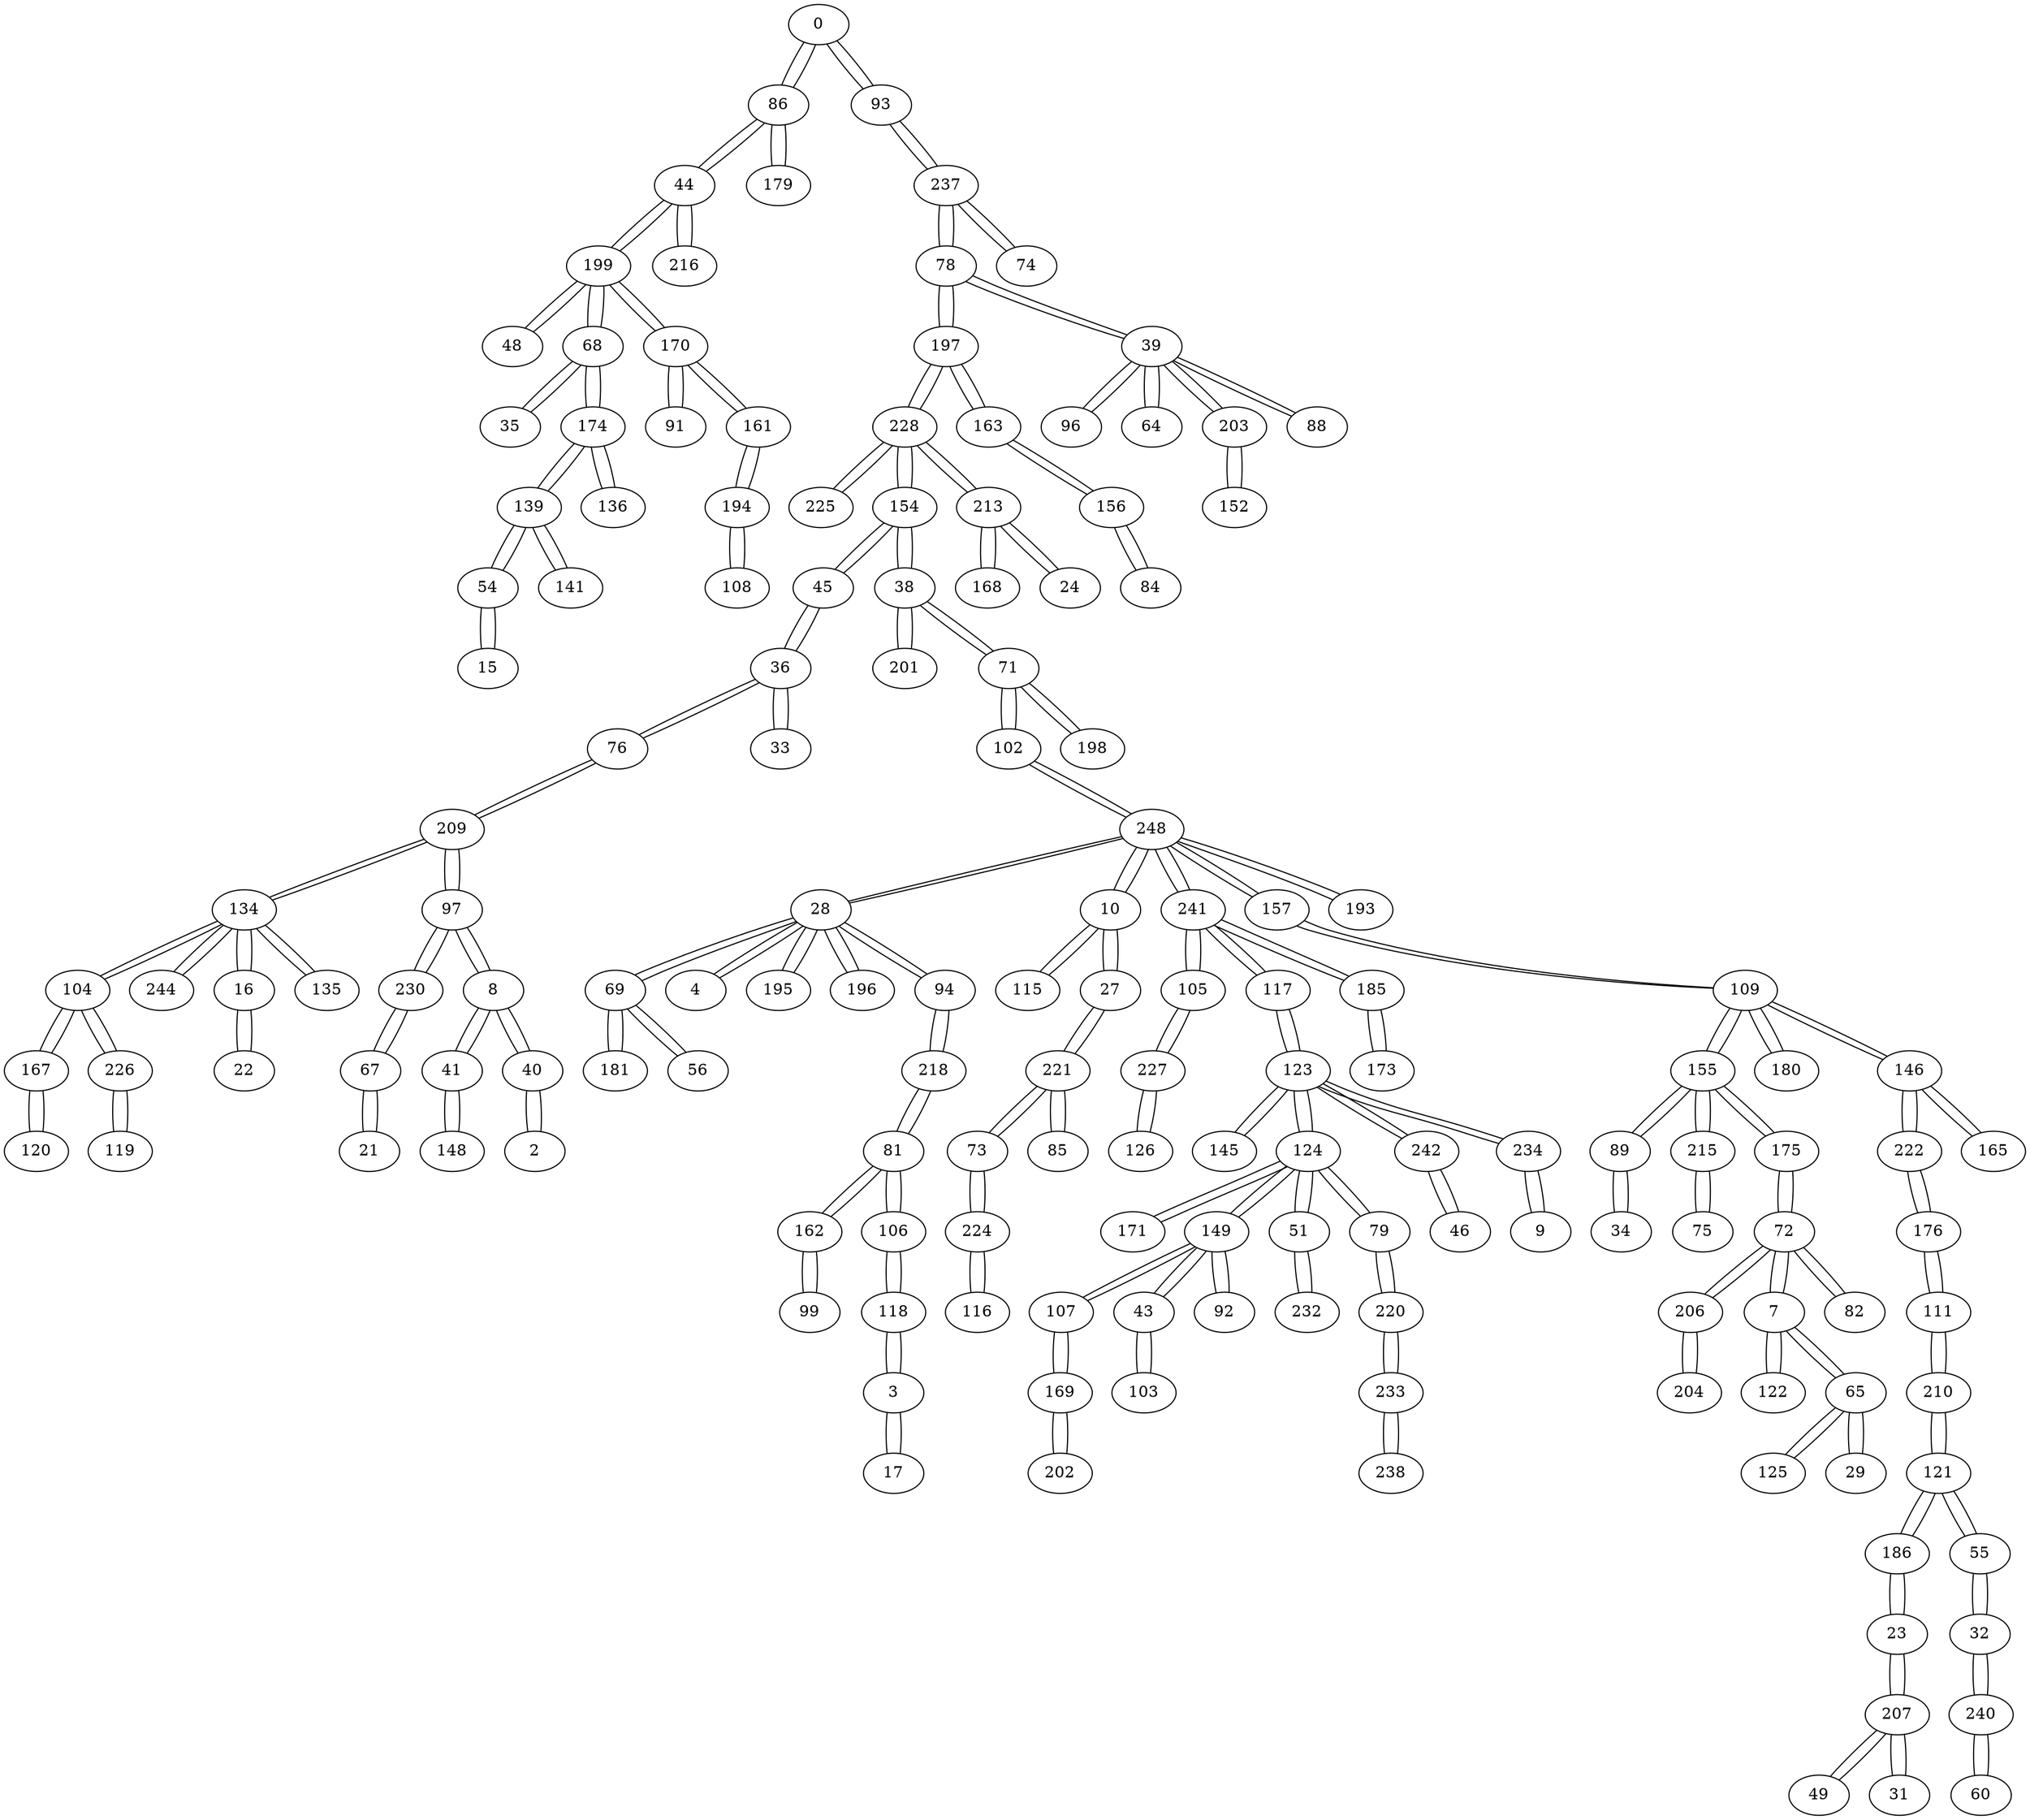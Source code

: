 graph {
0 -- 86 [ distancia=12 ]
0 -- 93 [ distancia=14 ]
86 -- 0 [ distancia=12 ]
86 -- 44 [ distancia=7 ]
86 -- 179 [ distancia=9 ]
44 -- 86 [ distancia=7 ]
44 -- 199 [ distancia=6 ]
44 -- 216 [ distancia=13 ]
199 -- 44 [ distancia=6 ]
199 -- 48 [ distancia=2 ]
199 -- 68 [ distancia=11 ]
199 -- 170 [ distancia=11 ]
48 -- 199 [ distancia=2 ]
179 -- 86 [ distancia=9 ]
68 -- 199 [ distancia=11 ]
68 -- 35 [ distancia=5 ]
68 -- 174 [ distancia=12 ]
35 -- 68 [ distancia=5 ]
170 -- 199 [ distancia=11 ]
170 -- 91 [ distancia=7 ]
170 -- 161 [ distancia=10 ]
91 -- 170 [ distancia=7 ]
161 -- 170 [ distancia=10 ]
161 -- 194 [ distancia=13 ]
174 -- 68 [ distancia=12 ]
174 -- 139 [ distancia=6 ]
174 -- 136 [ distancia=7 ]
139 -- 174 [ distancia=6 ]
139 -- 54 [ distancia=9 ]
139 -- 141 [ distancia=14 ]
136 -- 174 [ distancia=7 ]
54 -- 139 [ distancia=9 ]
54 -- 15 [ distancia=14 ]
216 -- 44 [ distancia=13 ]
194 -- 161 [ distancia=13 ]
194 -- 108 [ distancia=11 ]
108 -- 194 [ distancia=11 ]
93 -- 0 [ distancia=14 ]
93 -- 237 [ distancia=11 ]
237 -- 93 [ distancia=11 ]
237 -- 78 [ distancia=1 ]
237 -- 74 [ distancia=15 ]
78 -- 237 [ distancia=1 ]
78 -- 197 [ distancia=3 ]
78 -- 39 [ distancia=5 ]
197 -- 78 [ distancia=3 ]
197 -- 228 [ distancia=9 ]
197 -- 163 [ distancia=13 ]
39 -- 78 [ distancia=5 ]
39 -- 96 [ distancia=3 ]
39 -- 64 [ distancia=12 ]
39 -- 203 [ distancia=14 ]
39 -- 88 [ distancia=15 ]
96 -- 39 [ distancia=3 ]
228 -- 197 [ distancia=9 ]
228 -- 225 [ distancia=2 ]
228 -- 154 [ distancia=2 ]
228 -- 213 [ distancia=11 ]
225 -- 228 [ distancia=2 ]
154 -- 228 [ distancia=2 ]
154 -- 45 [ distancia=1 ]
154 -- 38 [ distancia=8 ]
45 -- 154 [ distancia=1 ]
45 -- 36 [ distancia=14 ]
38 -- 154 [ distancia=8 ]
38 -- 201 [ distancia=4 ]
38 -- 71 [ distancia=6 ]
201 -- 38 [ distancia=4 ]
71 -- 38 [ distancia=6 ]
71 -- 102 [ distancia=1 ]
71 -- 198 [ distancia=8 ]
102 -- 71 [ distancia=1 ]
102 -- 248 [ distancia=10 ]
198 -- 71 [ distancia=8 ]
248 -- 102 [ distancia=10 ]
248 -- 28 [ distancia=1 ]
248 -- 10 [ distancia=7 ]
248 -- 241 [ distancia=8 ]
248 -- 157 [ distancia=10 ]
248 -- 193 [ distancia=15 ]
28 -- 248 [ distancia=1 ]
28 -- 69 [ distancia=1 ]
28 -- 4 [ distancia=1 ]
28 -- 195 [ distancia=2 ]
28 -- 196 [ distancia=10 ]
28 -- 94 [ distancia=11 ]
69 -- 28 [ distancia=1 ]
69 -- 181 [ distancia=3 ]
69 -- 56 [ distancia=11 ]
4 -- 28 [ distancia=1 ]
195 -- 28 [ distancia=2 ]
181 -- 69 [ distancia=3 ]
10 -- 248 [ distancia=7 ]
10 -- 115 [ distancia=2 ]
10 -- 27 [ distancia=6 ]
115 -- 10 [ distancia=2 ]
27 -- 10 [ distancia=6 ]
27 -- 221 [ distancia=12 ]
241 -- 248 [ distancia=8 ]
241 -- 105 [ distancia=3 ]
241 -- 117 [ distancia=3 ]
241 -- 185 [ distancia=4 ]
105 -- 241 [ distancia=3 ]
105 -- 227 [ distancia=8 ]
117 -- 241 [ distancia=3 ]
117 -- 123 [ distancia=4 ]
185 -- 241 [ distancia=4 ]
185 -- 173 [ distancia=15 ]
123 -- 117 [ distancia=4 ]
123 -- 145 [ distancia=1 ]
123 -- 124 [ distancia=4 ]
123 -- 242 [ distancia=11 ]
123 -- 234 [ distancia=12 ]
145 -- 123 [ distancia=1 ]
124 -- 123 [ distancia=4 ]
124 -- 171 [ distancia=1 ]
124 -- 149 [ distancia=7 ]
124 -- 51 [ distancia=12 ]
124 -- 79 [ distancia=13 ]
171 -- 124 [ distancia=1 ]
149 -- 124 [ distancia=7 ]
149 -- 107 [ distancia=1 ]
149 -- 43 [ distancia=7 ]
149 -- 92 [ distancia=10 ]
107 -- 149 [ distancia=1 ]
107 -- 169 [ distancia=1 ]
169 -- 107 [ distancia=1 ]
169 -- 202 [ distancia=8 ]
43 -- 149 [ distancia=7 ]
43 -- 103 [ distancia=12 ]
227 -- 105 [ distancia=8 ]
227 -- 126 [ distancia=6 ]
126 -- 227 [ distancia=6 ]
202 -- 169 [ distancia=8 ]
157 -- 248 [ distancia=10 ]
157 -- 109 [ distancia=11 ]
196 -- 28 [ distancia=10 ]
92 -- 149 [ distancia=10 ]
213 -- 228 [ distancia=11 ]
213 -- 168 [ distancia=8 ]
213 -- 24 [ distancia=14 ]
168 -- 213 [ distancia=8 ]
94 -- 28 [ distancia=11 ]
94 -- 218 [ distancia=7 ]
218 -- 94 [ distancia=7 ]
218 -- 81 [ distancia=13 ]
56 -- 69 [ distancia=11 ]
242 -- 123 [ distancia=11 ]
242 -- 46 [ distancia=6 ]
46 -- 242 [ distancia=6 ]
109 -- 157 [ distancia=11 ]
109 -- 155 [ distancia=2 ]
109 -- 180 [ distancia=6 ]
109 -- 146 [ distancia=10 ]
155 -- 109 [ distancia=2 ]
155 -- 89 [ distancia=5 ]
155 -- 215 [ distancia=7 ]
155 -- 175 [ distancia=10 ]
89 -- 155 [ distancia=5 ]
89 -- 34 [ distancia=11 ]
180 -- 109 [ distancia=6 ]
215 -- 155 [ distancia=7 ]
215 -- 75 [ distancia=14 ]
146 -- 109 [ distancia=10 ]
146 -- 222 [ distancia=1 ]
146 -- 165 [ distancia=6 ]
222 -- 146 [ distancia=1 ]
222 -- 176 [ distancia=9 ]
165 -- 146 [ distancia=6 ]
176 -- 222 [ distancia=9 ]
176 -- 111 [ distancia=2 ]
111 -- 176 [ distancia=2 ]
111 -- 210 [ distancia=7 ]
210 -- 111 [ distancia=7 ]
210 -- 121 [ distancia=3 ]
121 -- 210 [ distancia=3 ]
121 -- 186 [ distancia=7 ]
121 -- 55 [ distancia=12 ]
186 -- 121 [ distancia=7 ]
186 -- 23 [ distancia=3 ]
23 -- 186 [ distancia=3 ]
23 -- 207 [ distancia=7 ]
207 -- 23 [ distancia=7 ]
207 -- 49 [ distancia=12 ]
207 -- 31 [ distancia=13 ]
175 -- 155 [ distancia=10 ]
175 -- 72 [ distancia=2 ]
72 -- 175 [ distancia=2 ]
72 -- 206 [ distancia=6 ]
72 -- 7 [ distancia=6 ]
72 -- 82 [ distancia=13 ]
206 -- 72 [ distancia=6 ]
206 -- 204 [ distancia=8 ]
7 -- 72 [ distancia=6 ]
7 -- 122 [ distancia=1 ]
7 -- 65 [ distancia=1 ]
122 -- 7 [ distancia=1 ]
65 -- 7 [ distancia=1 ]
65 -- 125 [ distancia=2 ]
65 -- 29 [ distancia=7 ]
125 -- 65 [ distancia=2 ]
29 -- 65 [ distancia=7 ]
204 -- 206 [ distancia=8 ]
34 -- 89 [ distancia=11 ]
64 -- 39 [ distancia=12 ]
221 -- 27 [ distancia=12 ]
221 -- 73 [ distancia=1 ]
221 -- 85 [ distancia=4 ]
73 -- 221 [ distancia=1 ]
73 -- 224 [ distancia=14 ]
85 -- 221 [ distancia=4 ]
234 -- 123 [ distancia=12 ]
234 -- 9 [ distancia=1 ]
9 -- 234 [ distancia=1 ]
51 -- 124 [ distancia=12 ]
51 -- 232 [ distancia=13 ]
103 -- 43 [ distancia=12 ]
55 -- 121 [ distancia=12 ]
55 -- 32 [ distancia=4 ]
32 -- 55 [ distancia=4 ]
32 -- 240 [ distancia=5 ]
240 -- 32 [ distancia=5 ]
240 -- 60 [ distancia=11 ]
60 -- 240 [ distancia=11 ]
49 -- 207 [ distancia=12 ]
163 -- 197 [ distancia=13 ]
163 -- 156 [ distancia=15 ]
79 -- 124 [ distancia=13 ]
79 -- 220 [ distancia=2 ]
220 -- 79 [ distancia=2 ]
220 -- 233 [ distancia=2 ]
233 -- 220 [ distancia=2 ]
233 -- 238 [ distancia=11 ]
238 -- 233 [ distancia=11 ]
81 -- 218 [ distancia=13 ]
81 -- 162 [ distancia=5 ]
81 -- 106 [ distancia=14 ]
162 -- 81 [ distancia=5 ]
162 -- 99 [ distancia=14 ]
31 -- 207 [ distancia=13 ]
82 -- 72 [ distancia=13 ]
232 -- 51 [ distancia=13 ]
141 -- 139 [ distancia=14 ]
15 -- 54 [ distancia=14 ]
203 -- 39 [ distancia=14 ]
203 -- 152 [ distancia=1 ]
152 -- 203 [ distancia=1 ]
36 -- 45 [ distancia=14 ]
36 -- 76 [ distancia=6 ]
36 -- 33 [ distancia=10 ]
76 -- 36 [ distancia=6 ]
76 -- 209 [ distancia=5 ]
209 -- 76 [ distancia=5 ]
209 -- 134 [ distancia=5 ]
209 -- 97 [ distancia=13 ]
134 -- 209 [ distancia=5 ]
134 -- 104 [ distancia=6 ]
134 -- 244 [ distancia=12 ]
134 -- 16 [ distancia=12 ]
134 -- 135 [ distancia=13 ]
104 -- 134 [ distancia=6 ]
104 -- 167 [ distancia=2 ]
104 -- 226 [ distancia=2 ]
167 -- 104 [ distancia=2 ]
167 -- 120 [ distancia=2 ]
226 -- 104 [ distancia=2 ]
226 -- 119 [ distancia=6 ]
120 -- 167 [ distancia=2 ]
119 -- 226 [ distancia=6 ]
33 -- 36 [ distancia=10 ]
244 -- 134 [ distancia=12 ]
16 -- 134 [ distancia=12 ]
16 -- 22 [ distancia=14 ]
97 -- 209 [ distancia=13 ]
97 -- 230 [ distancia=1 ]
97 -- 8 [ distancia=13 ]
230 -- 97 [ distancia=1 ]
230 -- 67 [ distancia=4 ]
67 -- 230 [ distancia=4 ]
67 -- 21 [ distancia=6 ]
21 -- 67 [ distancia=6 ]
135 -- 134 [ distancia=13 ]
8 -- 97 [ distancia=13 ]
8 -- 41 [ distancia=2 ]
8 -- 40 [ distancia=10 ]
41 -- 8 [ distancia=2 ]
41 -- 148 [ distancia=10 ]
40 -- 8 [ distancia=10 ]
40 -- 2 [ distancia=3 ]
2 -- 40 [ distancia=3 ]
148 -- 41 [ distancia=10 ]
24 -- 213 [ distancia=14 ]
75 -- 215 [ distancia=14 ]
224 -- 73 [ distancia=14 ]
224 -- 116 [ distancia=3 ]
116 -- 224 [ distancia=3 ]
106 -- 81 [ distancia=14 ]
106 -- 118 [ distancia=8 ]
118 -- 106 [ distancia=8 ]
118 -- 3 [ distancia=5 ]
3 -- 118 [ distancia=5 ]
3 -- 17 [ distancia=10 ]
17 -- 3 [ distancia=10 ]
99 -- 162 [ distancia=14 ]
22 -- 16 [ distancia=14 ]
74 -- 237 [ distancia=15 ]
88 -- 39 [ distancia=15 ]
193 -- 248 [ distancia=15 ]
173 -- 185 [ distancia=15 ]
156 -- 163 [ distancia=15 ]
156 -- 84 [ distancia=7 ]
84 -- 156 [ distancia=7 ]
}
